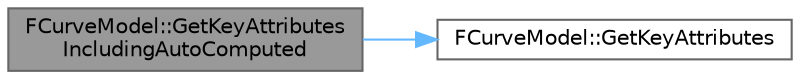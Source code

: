 digraph "FCurveModel::GetKeyAttributesIncludingAutoComputed"
{
 // INTERACTIVE_SVG=YES
 // LATEX_PDF_SIZE
  bgcolor="transparent";
  edge [fontname=Helvetica,fontsize=10,labelfontname=Helvetica,labelfontsize=10];
  node [fontname=Helvetica,fontsize=10,shape=box,height=0.2,width=0.4];
  rankdir="LR";
  Node1 [id="Node000001",label="FCurveModel::GetKeyAttributes\lIncludingAutoComputed",height=0.2,width=0.4,color="gray40", fillcolor="grey60", style="filled", fontcolor="black",tooltip="Gets the value of ALL attributes including those that are auto-computed."];
  Node1 -> Node2 [id="edge1_Node000001_Node000002",color="steelblue1",style="solid",tooltip=" "];
  Node2 [id="Node000002",label="FCurveModel::GetKeyAttributes",height=0.2,width=0.4,color="grey40", fillcolor="white", style="filled",URL="$d1/dd0/classFCurveModel.html#a248eec644d1ac5b577c130853652f03b",tooltip="Retrieve ALL key attributes that pertain to the specified input key handles."];
}
